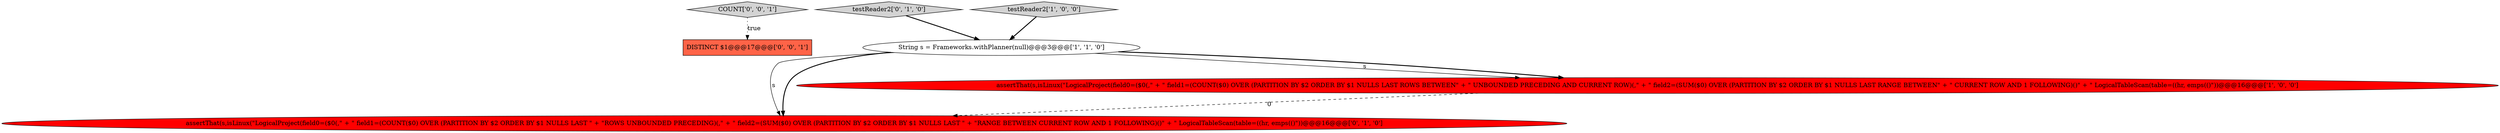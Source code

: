 digraph {
5 [style = filled, label = "DISTINCT $1@@@17@@@['0', '0', '1']", fillcolor = tomato, shape = box image = "AAA0AAABBB3BBB"];
3 [style = filled, label = "assertThat(s,isLinux(\"LogicalProject(field0=($0(,\" + \" field1=(COUNT($0) OVER (PARTITION BY $2 ORDER BY $1 NULLS LAST \" + \"ROWS UNBOUNDED PRECEDING)(,\" + \" field2=(SUM($0) OVER (PARTITION BY $2 ORDER BY $1 NULLS LAST \" + \"RANGE BETWEEN CURRENT ROW AND 1 FOLLOWING)()\" + \" LogicalTableScan(table=((hr, emps(()\"))@@@16@@@['0', '1', '0']", fillcolor = red, shape = ellipse image = "AAA1AAABBB2BBB"];
0 [style = filled, label = "String s = Frameworks.withPlanner(null)@@@3@@@['1', '1', '0']", fillcolor = white, shape = ellipse image = "AAA0AAABBB1BBB"];
6 [style = filled, label = "COUNT['0', '0', '1']", fillcolor = lightgray, shape = diamond image = "AAA0AAABBB3BBB"];
4 [style = filled, label = "testReader2['0', '1', '0']", fillcolor = lightgray, shape = diamond image = "AAA0AAABBB2BBB"];
1 [style = filled, label = "testReader2['1', '0', '0']", fillcolor = lightgray, shape = diamond image = "AAA0AAABBB1BBB"];
2 [style = filled, label = "assertThat(s,isLinux(\"LogicalProject(field0=($0(,\" + \" field1=(COUNT($0) OVER (PARTITION BY $2 ORDER BY $1 NULLS LAST ROWS BETWEEN\" + \" UNBOUNDED PRECEDING AND CURRENT ROW)(,\" + \" field2=(SUM($0) OVER (PARTITION BY $2 ORDER BY $1 NULLS LAST RANGE BETWEEN\" + \" CURRENT ROW AND 1 FOLLOWING)()\" + \" LogicalTableScan(table=((hr, emps(()\"))@@@16@@@['1', '0', '0']", fillcolor = red, shape = ellipse image = "AAA1AAABBB1BBB"];
0->3 [style = solid, label="s"];
0->3 [style = bold, label=""];
6->5 [style = dotted, label="true"];
1->0 [style = bold, label=""];
2->3 [style = dashed, label="0"];
0->2 [style = solid, label="s"];
4->0 [style = bold, label=""];
0->2 [style = bold, label=""];
}
